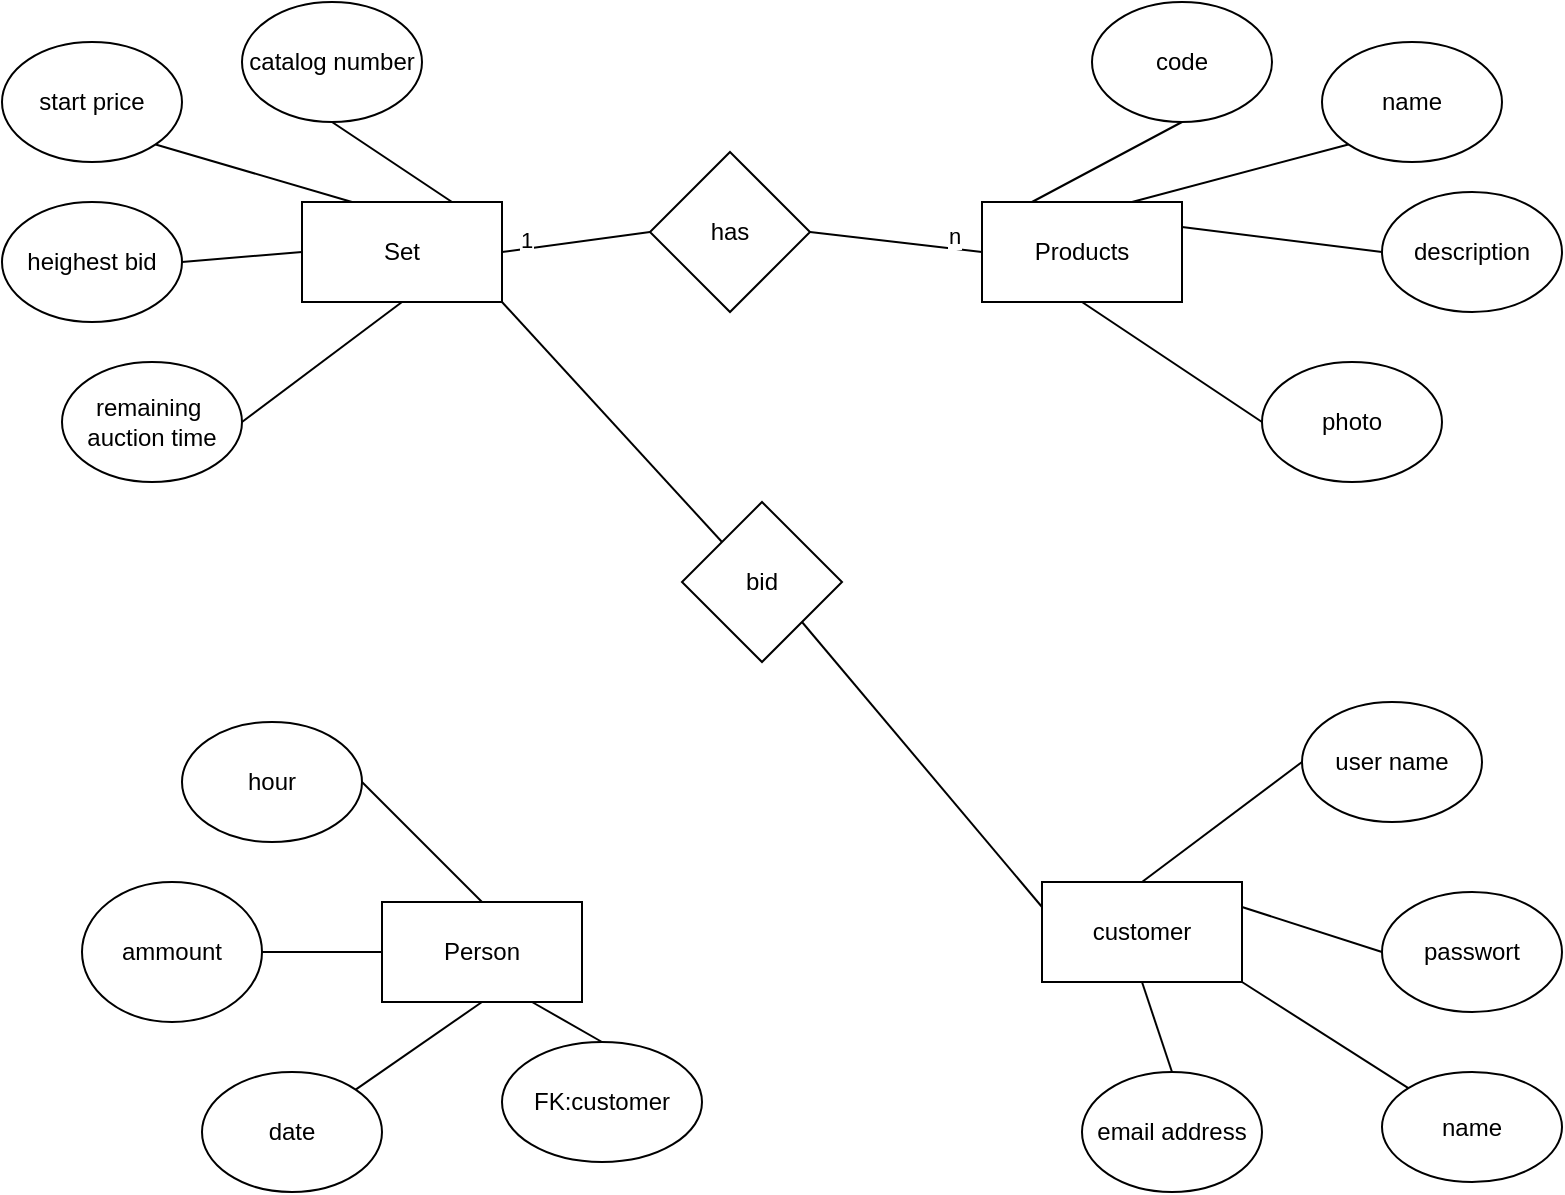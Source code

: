 <mxfile version="13.3.9" type="device"><diagram id="soyHrPokwoD5-FERpKGB" name="Page-1"><mxGraphModel dx="1422" dy="794" grid="1" gridSize="10" guides="1" tooltips="1" connect="1" arrows="1" fold="1" page="1" pageScale="1" pageWidth="827" pageHeight="1169" math="0" shadow="0"><root><mxCell id="0"/><mxCell id="1" parent="0"/><mxCell id="wTqni3QaMd3paxP0v79P-1" value="Set" style="rounded=0;whiteSpace=wrap;html=1;" vertex="1" parent="1"><mxGeometry x="160" y="120" width="100" height="50" as="geometry"/></mxCell><mxCell id="wTqni3QaMd3paxP0v79P-2" value="remaining&amp;nbsp;&lt;br&gt;auction time" style="ellipse;whiteSpace=wrap;html=1;" vertex="1" parent="1"><mxGeometry x="40" y="200" width="90" height="60" as="geometry"/></mxCell><mxCell id="wTqni3QaMd3paxP0v79P-3" value="heighest bid" style="ellipse;whiteSpace=wrap;html=1;" vertex="1" parent="1"><mxGeometry x="10" y="120" width="90" height="60" as="geometry"/></mxCell><mxCell id="wTqni3QaMd3paxP0v79P-4" value="start price" style="ellipse;whiteSpace=wrap;html=1;" vertex="1" parent="1"><mxGeometry x="10" y="40" width="90" height="60" as="geometry"/></mxCell><mxCell id="wTqni3QaMd3paxP0v79P-5" value="catalog number" style="ellipse;whiteSpace=wrap;html=1;" vertex="1" parent="1"><mxGeometry x="130" y="20" width="90" height="60" as="geometry"/></mxCell><mxCell id="wTqni3QaMd3paxP0v79P-6" value="" style="endArrow=none;html=1;exitX=1;exitY=0.5;exitDx=0;exitDy=0;entryX=0.5;entryY=1;entryDx=0;entryDy=0;" edge="1" parent="1" source="wTqni3QaMd3paxP0v79P-2" target="wTqni3QaMd3paxP0v79P-1"><mxGeometry width="50" height="50" relative="1" as="geometry"><mxPoint x="390" y="310" as="sourcePoint"/><mxPoint x="440" y="260" as="targetPoint"/></mxGeometry></mxCell><mxCell id="wTqni3QaMd3paxP0v79P-7" value="" style="endArrow=none;html=1;exitX=1;exitY=0.5;exitDx=0;exitDy=0;entryX=0;entryY=0.5;entryDx=0;entryDy=0;" edge="1" parent="1" source="wTqni3QaMd3paxP0v79P-3" target="wTqni3QaMd3paxP0v79P-1"><mxGeometry width="50" height="50" relative="1" as="geometry"><mxPoint x="400" y="320" as="sourcePoint"/><mxPoint x="450" y="270" as="targetPoint"/></mxGeometry></mxCell><mxCell id="wTqni3QaMd3paxP0v79P-8" value="" style="endArrow=none;html=1;exitX=1;exitY=1;exitDx=0;exitDy=0;entryX=0.25;entryY=0;entryDx=0;entryDy=0;" edge="1" parent="1" source="wTqni3QaMd3paxP0v79P-4" target="wTqni3QaMd3paxP0v79P-1"><mxGeometry width="50" height="50" relative="1" as="geometry"><mxPoint x="410" y="330" as="sourcePoint"/><mxPoint x="460" y="280" as="targetPoint"/></mxGeometry></mxCell><mxCell id="wTqni3QaMd3paxP0v79P-9" value="" style="endArrow=none;html=1;exitX=0.5;exitY=1;exitDx=0;exitDy=0;entryX=0.75;entryY=0;entryDx=0;entryDy=0;" edge="1" parent="1" source="wTqni3QaMd3paxP0v79P-5" target="wTqni3QaMd3paxP0v79P-1"><mxGeometry width="50" height="50" relative="1" as="geometry"><mxPoint x="420" y="340" as="sourcePoint"/><mxPoint x="470" y="290" as="targetPoint"/></mxGeometry></mxCell><mxCell id="wTqni3QaMd3paxP0v79P-10" value="Products" style="rounded=0;whiteSpace=wrap;html=1;" vertex="1" parent="1"><mxGeometry x="500" y="120" width="100" height="50" as="geometry"/></mxCell><mxCell id="wTqni3QaMd3paxP0v79P-11" value="photo" style="ellipse;whiteSpace=wrap;html=1;" vertex="1" parent="1"><mxGeometry x="640" y="200" width="90" height="60" as="geometry"/></mxCell><mxCell id="wTqni3QaMd3paxP0v79P-12" value="description" style="ellipse;whiteSpace=wrap;html=1;" vertex="1" parent="1"><mxGeometry x="700" y="115" width="90" height="60" as="geometry"/></mxCell><mxCell id="wTqni3QaMd3paxP0v79P-13" value="name" style="ellipse;whiteSpace=wrap;html=1;" vertex="1" parent="1"><mxGeometry x="670" y="40" width="90" height="60" as="geometry"/></mxCell><mxCell id="wTqni3QaMd3paxP0v79P-14" value="code" style="ellipse;whiteSpace=wrap;html=1;" vertex="1" parent="1"><mxGeometry x="555" y="20" width="90" height="60" as="geometry"/></mxCell><mxCell id="wTqni3QaMd3paxP0v79P-15" value="" style="endArrow=none;html=1;entryX=0.5;entryY=1;entryDx=0;entryDy=0;exitX=0.25;exitY=0;exitDx=0;exitDy=0;" edge="1" parent="1" source="wTqni3QaMd3paxP0v79P-10" target="wTqni3QaMd3paxP0v79P-14"><mxGeometry width="50" height="50" relative="1" as="geometry"><mxPoint x="390" y="310" as="sourcePoint"/><mxPoint x="440" y="260" as="targetPoint"/></mxGeometry></mxCell><mxCell id="wTqni3QaMd3paxP0v79P-16" value="" style="endArrow=none;html=1;entryX=0;entryY=1;entryDx=0;entryDy=0;exitX=0.75;exitY=0;exitDx=0;exitDy=0;" edge="1" parent="1" source="wTqni3QaMd3paxP0v79P-10" target="wTqni3QaMd3paxP0v79P-13"><mxGeometry width="50" height="50" relative="1" as="geometry"><mxPoint x="400" y="320" as="sourcePoint"/><mxPoint x="450" y="270" as="targetPoint"/></mxGeometry></mxCell><mxCell id="wTqni3QaMd3paxP0v79P-17" value="" style="endArrow=none;html=1;entryX=0;entryY=0.5;entryDx=0;entryDy=0;exitX=1;exitY=0.25;exitDx=0;exitDy=0;" edge="1" parent="1" source="wTqni3QaMd3paxP0v79P-10" target="wTqni3QaMd3paxP0v79P-12"><mxGeometry width="50" height="50" relative="1" as="geometry"><mxPoint x="410" y="330" as="sourcePoint"/><mxPoint x="460" y="280" as="targetPoint"/></mxGeometry></mxCell><mxCell id="wTqni3QaMd3paxP0v79P-18" value="" style="endArrow=none;html=1;entryX=0;entryY=0.5;entryDx=0;entryDy=0;exitX=0.5;exitY=1;exitDx=0;exitDy=0;" edge="1" parent="1" source="wTqni3QaMd3paxP0v79P-10" target="wTqni3QaMd3paxP0v79P-11"><mxGeometry width="50" height="50" relative="1" as="geometry"><mxPoint x="420" y="340" as="sourcePoint"/><mxPoint x="470" y="290" as="targetPoint"/></mxGeometry></mxCell><mxCell id="wTqni3QaMd3paxP0v79P-19" value="Person" style="rounded=0;whiteSpace=wrap;html=1;" vertex="1" parent="1"><mxGeometry x="200" y="470" width="100" height="50" as="geometry"/></mxCell><mxCell id="wTqni3QaMd3paxP0v79P-20" value="hour" style="ellipse;whiteSpace=wrap;html=1;" vertex="1" parent="1"><mxGeometry x="100" y="380" width="90" height="60" as="geometry"/></mxCell><mxCell id="wTqni3QaMd3paxP0v79P-21" value="date" style="ellipse;whiteSpace=wrap;html=1;" vertex="1" parent="1"><mxGeometry x="110" y="555" width="90" height="60" as="geometry"/></mxCell><mxCell id="wTqni3QaMd3paxP0v79P-22" value="ammount" style="ellipse;whiteSpace=wrap;html=1;" vertex="1" parent="1"><mxGeometry x="50" y="460" width="90" height="70" as="geometry"/></mxCell><mxCell id="wTqni3QaMd3paxP0v79P-23" value="" style="endArrow=none;html=1;exitX=1;exitY=0.5;exitDx=0;exitDy=0;entryX=0.5;entryY=0;entryDx=0;entryDy=0;" edge="1" parent="1" source="wTqni3QaMd3paxP0v79P-20" target="wTqni3QaMd3paxP0v79P-19"><mxGeometry width="50" height="50" relative="1" as="geometry"><mxPoint x="390" y="310" as="sourcePoint"/><mxPoint x="440" y="260" as="targetPoint"/></mxGeometry></mxCell><mxCell id="wTqni3QaMd3paxP0v79P-24" value="" style="endArrow=none;html=1;exitX=1;exitY=0.5;exitDx=0;exitDy=0;entryX=0;entryY=0.5;entryDx=0;entryDy=0;" edge="1" parent="1" source="wTqni3QaMd3paxP0v79P-22" target="wTqni3QaMd3paxP0v79P-19"><mxGeometry width="50" height="50" relative="1" as="geometry"><mxPoint x="400" y="320" as="sourcePoint"/><mxPoint x="450" y="270" as="targetPoint"/></mxGeometry></mxCell><mxCell id="wTqni3QaMd3paxP0v79P-25" value="" style="endArrow=none;html=1;exitX=1;exitY=0;exitDx=0;exitDy=0;entryX=0.5;entryY=1;entryDx=0;entryDy=0;" edge="1" parent="1" source="wTqni3QaMd3paxP0v79P-21" target="wTqni3QaMd3paxP0v79P-19"><mxGeometry width="50" height="50" relative="1" as="geometry"><mxPoint x="410" y="330" as="sourcePoint"/><mxPoint x="460" y="280" as="targetPoint"/></mxGeometry></mxCell><mxCell id="wTqni3QaMd3paxP0v79P-26" value="customer" style="rounded=0;whiteSpace=wrap;html=1;" vertex="1" parent="1"><mxGeometry x="530" y="460" width="100" height="50" as="geometry"/></mxCell><mxCell id="wTqni3QaMd3paxP0v79P-28" value="name" style="ellipse;whiteSpace=wrap;html=1;" vertex="1" parent="1"><mxGeometry x="700" y="555" width="90" height="55" as="geometry"/></mxCell><mxCell id="wTqni3QaMd3paxP0v79P-29" value="passwort" style="ellipse;whiteSpace=wrap;html=1;" vertex="1" parent="1"><mxGeometry x="700" y="465" width="90" height="60" as="geometry"/></mxCell><mxCell id="wTqni3QaMd3paxP0v79P-30" value="user name" style="ellipse;whiteSpace=wrap;html=1;" vertex="1" parent="1"><mxGeometry x="660" y="370" width="90" height="60" as="geometry"/></mxCell><mxCell id="wTqni3QaMd3paxP0v79P-31" value="email address" style="ellipse;whiteSpace=wrap;html=1;" vertex="1" parent="1"><mxGeometry x="550" y="555" width="90" height="60" as="geometry"/></mxCell><mxCell id="wTqni3QaMd3paxP0v79P-32" value="" style="endArrow=none;html=1;entryX=0;entryY=0.5;entryDx=0;entryDy=0;exitX=0.5;exitY=0;exitDx=0;exitDy=0;" edge="1" parent="1" source="wTqni3QaMd3paxP0v79P-26" target="wTqni3QaMd3paxP0v79P-30"><mxGeometry width="50" height="50" relative="1" as="geometry"><mxPoint x="390" y="310" as="sourcePoint"/><mxPoint x="440" y="260" as="targetPoint"/></mxGeometry></mxCell><mxCell id="wTqni3QaMd3paxP0v79P-33" value="" style="endArrow=none;html=1;entryX=0;entryY=0.5;entryDx=0;entryDy=0;exitX=1;exitY=0.25;exitDx=0;exitDy=0;" edge="1" parent="1" source="wTqni3QaMd3paxP0v79P-26" target="wTqni3QaMd3paxP0v79P-29"><mxGeometry width="50" height="50" relative="1" as="geometry"><mxPoint x="400" y="320" as="sourcePoint"/><mxPoint x="450" y="270" as="targetPoint"/></mxGeometry></mxCell><mxCell id="wTqni3QaMd3paxP0v79P-34" value="" style="endArrow=none;html=1;exitX=0;exitY=0;exitDx=0;exitDy=0;entryX=1;entryY=1;entryDx=0;entryDy=0;" edge="1" parent="1" source="wTqni3QaMd3paxP0v79P-28" target="wTqni3QaMd3paxP0v79P-26"><mxGeometry width="50" height="50" relative="1" as="geometry"><mxPoint x="410" y="330" as="sourcePoint"/><mxPoint x="460" y="280" as="targetPoint"/></mxGeometry></mxCell><mxCell id="wTqni3QaMd3paxP0v79P-35" value="" style="endArrow=none;html=1;exitX=0.5;exitY=0;exitDx=0;exitDy=0;entryX=0.5;entryY=1;entryDx=0;entryDy=0;" edge="1" parent="1" source="wTqni3QaMd3paxP0v79P-31" target="wTqni3QaMd3paxP0v79P-26"><mxGeometry width="50" height="50" relative="1" as="geometry"><mxPoint x="420" y="340" as="sourcePoint"/><mxPoint x="470" y="290" as="targetPoint"/></mxGeometry></mxCell><mxCell id="wTqni3QaMd3paxP0v79P-36" value="has" style="rhombus;whiteSpace=wrap;html=1;" vertex="1" parent="1"><mxGeometry x="334" y="95" width="80" height="80" as="geometry"/></mxCell><mxCell id="wTqni3QaMd3paxP0v79P-37" value="" style="endArrow=none;html=1;exitX=1;exitY=0.5;exitDx=0;exitDy=0;entryX=0;entryY=0.5;entryDx=0;entryDy=0;" edge="1" parent="1" source="wTqni3QaMd3paxP0v79P-1" target="wTqni3QaMd3paxP0v79P-36"><mxGeometry width="50" height="50" relative="1" as="geometry"><mxPoint x="390" y="310" as="sourcePoint"/><mxPoint x="440" y="260" as="targetPoint"/></mxGeometry></mxCell><mxCell id="wTqni3QaMd3paxP0v79P-41" value="1" style="edgeLabel;html=1;align=center;verticalAlign=middle;resizable=0;points=[];" vertex="1" connectable="0" parent="wTqni3QaMd3paxP0v79P-37"><mxGeometry x="-0.656" y="5" relative="1" as="geometry"><mxPoint as="offset"/></mxGeometry></mxCell><mxCell id="wTqni3QaMd3paxP0v79P-38" value="" style="endArrow=none;html=1;entryX=0;entryY=0.5;entryDx=0;entryDy=0;exitX=1;exitY=0.5;exitDx=0;exitDy=0;" edge="1" parent="1" source="wTqni3QaMd3paxP0v79P-36" target="wTqni3QaMd3paxP0v79P-10"><mxGeometry width="50" height="50" relative="1" as="geometry"><mxPoint x="390" y="310" as="sourcePoint"/><mxPoint x="440" y="260" as="targetPoint"/></mxGeometry></mxCell><mxCell id="wTqni3QaMd3paxP0v79P-39" value="n" style="edgeLabel;html=1;align=center;verticalAlign=middle;resizable=0;points=[];" vertex="1" connectable="0" parent="wTqni3QaMd3paxP0v79P-38"><mxGeometry x="0.655" y="7" relative="1" as="geometry"><mxPoint as="offset"/></mxGeometry></mxCell><mxCell id="wTqni3QaMd3paxP0v79P-42" value="FK:customer" style="ellipse;whiteSpace=wrap;html=1;" vertex="1" parent="1"><mxGeometry x="260" y="540" width="100" height="60" as="geometry"/></mxCell><mxCell id="wTqni3QaMd3paxP0v79P-43" value="" style="endArrow=none;html=1;exitX=0.75;exitY=1;exitDx=0;exitDy=0;entryX=0.5;entryY=0;entryDx=0;entryDy=0;" edge="1" parent="1" source="wTqni3QaMd3paxP0v79P-19" target="wTqni3QaMd3paxP0v79P-42"><mxGeometry width="50" height="50" relative="1" as="geometry"><mxPoint x="390" y="310" as="sourcePoint"/><mxPoint x="440" y="260" as="targetPoint"/></mxGeometry></mxCell><mxCell id="wTqni3QaMd3paxP0v79P-44" value="bid" style="rhombus;whiteSpace=wrap;html=1;" vertex="1" parent="1"><mxGeometry x="350" y="270" width="80" height="80" as="geometry"/></mxCell><mxCell id="wTqni3QaMd3paxP0v79P-45" value="" style="endArrow=none;html=1;entryX=1;entryY=1;entryDx=0;entryDy=0;exitX=0;exitY=0.25;exitDx=0;exitDy=0;" edge="1" parent="1" source="wTqni3QaMd3paxP0v79P-26" target="wTqni3QaMd3paxP0v79P-44"><mxGeometry width="50" height="50" relative="1" as="geometry"><mxPoint x="390" y="430" as="sourcePoint"/><mxPoint x="440" y="380" as="targetPoint"/></mxGeometry></mxCell><mxCell id="wTqni3QaMd3paxP0v79P-46" value="" style="endArrow=none;html=1;entryX=0;entryY=0;entryDx=0;entryDy=0;exitX=1;exitY=1;exitDx=0;exitDy=0;" edge="1" parent="1" source="wTqni3QaMd3paxP0v79P-1" target="wTqni3QaMd3paxP0v79P-44"><mxGeometry width="50" height="50" relative="1" as="geometry"><mxPoint x="390" y="430" as="sourcePoint"/><mxPoint x="440" y="380" as="targetPoint"/></mxGeometry></mxCell></root></mxGraphModel></diagram></mxfile>